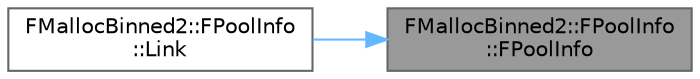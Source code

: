 digraph "FMallocBinned2::FPoolInfo::FPoolInfo"
{
 // INTERACTIVE_SVG=YES
 // LATEX_PDF_SIZE
  bgcolor="transparent";
  edge [fontname=Helvetica,fontsize=10,labelfontname=Helvetica,labelfontsize=10];
  node [fontname=Helvetica,fontsize=10,shape=box,height=0.2,width=0.4];
  rankdir="RL";
  Node1 [id="Node000001",label="FMallocBinned2::FPoolInfo\l::FPoolInfo",height=0.2,width=0.4,color="gray40", fillcolor="grey60", style="filled", fontcolor="black",tooltip=" "];
  Node1 -> Node2 [id="edge1_Node000001_Node000002",dir="back",color="steelblue1",style="solid",tooltip=" "];
  Node2 [id="Node000002",label="FMallocBinned2::FPoolInfo\l::Link",height=0.2,width=0.4,color="grey40", fillcolor="white", style="filled",URL="$d0/d1c/structFMallocBinned2_1_1FPoolInfo.html#aaf8fcf90618385d111261adfb980d91d",tooltip=" "];
}
